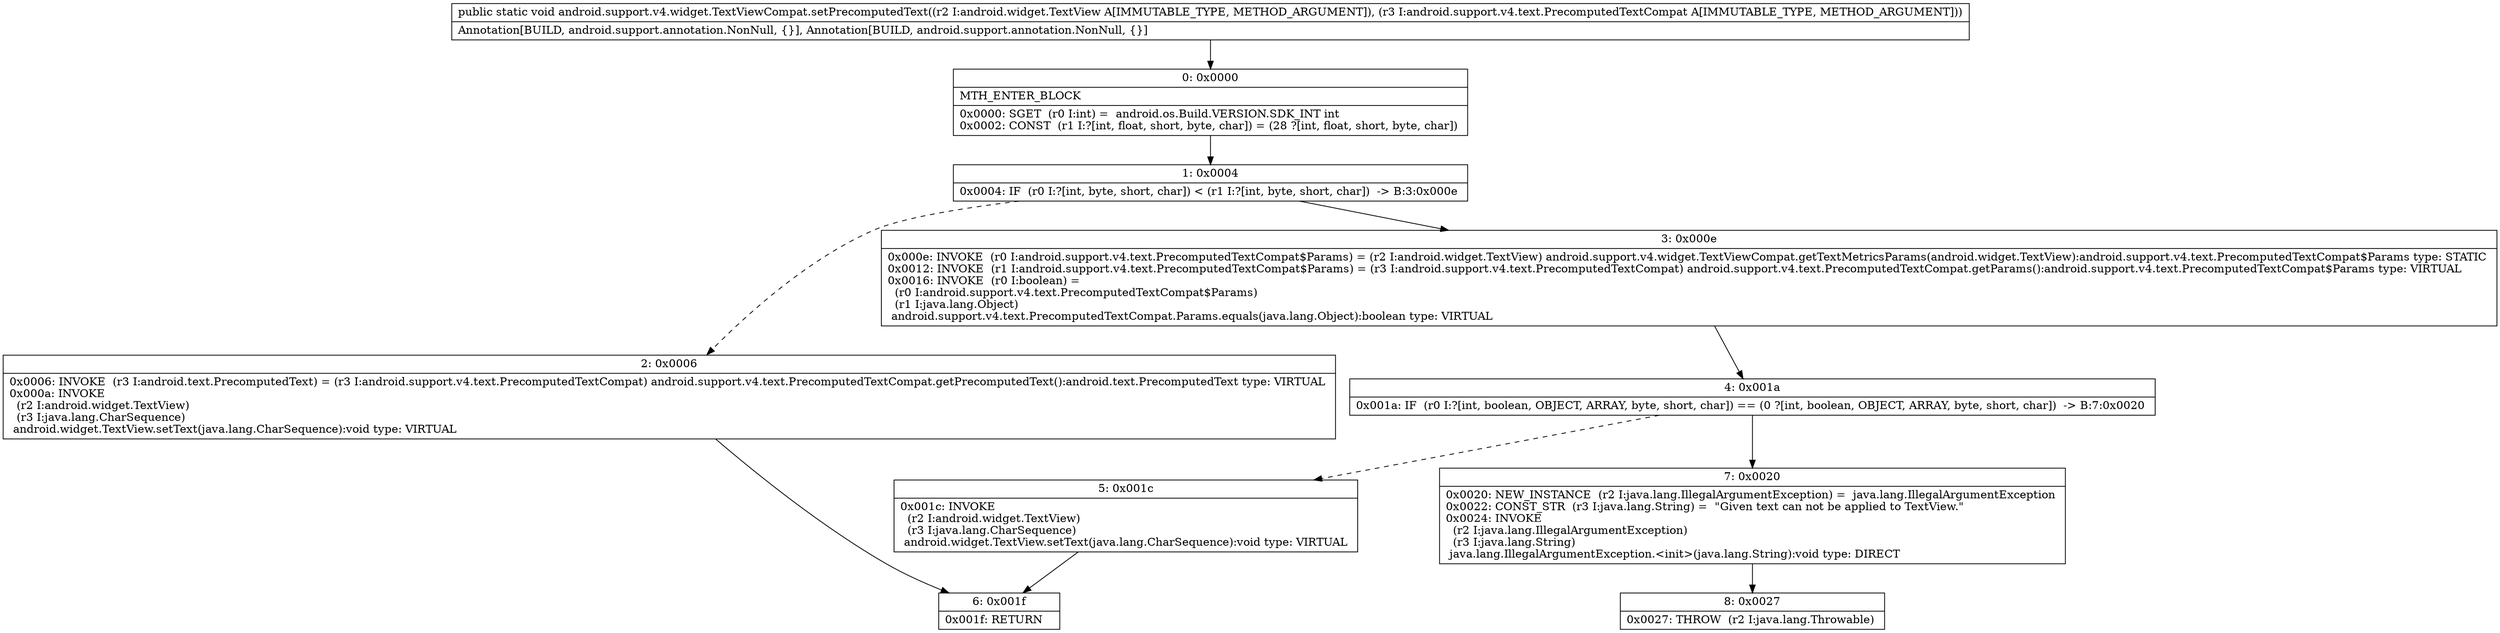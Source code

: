digraph "CFG forandroid.support.v4.widget.TextViewCompat.setPrecomputedText(Landroid\/widget\/TextView;Landroid\/support\/v4\/text\/PrecomputedTextCompat;)V" {
Node_0 [shape=record,label="{0\:\ 0x0000|MTH_ENTER_BLOCK\l|0x0000: SGET  (r0 I:int) =  android.os.Build.VERSION.SDK_INT int \l0x0002: CONST  (r1 I:?[int, float, short, byte, char]) = (28 ?[int, float, short, byte, char]) \l}"];
Node_1 [shape=record,label="{1\:\ 0x0004|0x0004: IF  (r0 I:?[int, byte, short, char]) \< (r1 I:?[int, byte, short, char])  \-\> B:3:0x000e \l}"];
Node_2 [shape=record,label="{2\:\ 0x0006|0x0006: INVOKE  (r3 I:android.text.PrecomputedText) = (r3 I:android.support.v4.text.PrecomputedTextCompat) android.support.v4.text.PrecomputedTextCompat.getPrecomputedText():android.text.PrecomputedText type: VIRTUAL \l0x000a: INVOKE  \l  (r2 I:android.widget.TextView)\l  (r3 I:java.lang.CharSequence)\l android.widget.TextView.setText(java.lang.CharSequence):void type: VIRTUAL \l}"];
Node_3 [shape=record,label="{3\:\ 0x000e|0x000e: INVOKE  (r0 I:android.support.v4.text.PrecomputedTextCompat$Params) = (r2 I:android.widget.TextView) android.support.v4.widget.TextViewCompat.getTextMetricsParams(android.widget.TextView):android.support.v4.text.PrecomputedTextCompat$Params type: STATIC \l0x0012: INVOKE  (r1 I:android.support.v4.text.PrecomputedTextCompat$Params) = (r3 I:android.support.v4.text.PrecomputedTextCompat) android.support.v4.text.PrecomputedTextCompat.getParams():android.support.v4.text.PrecomputedTextCompat$Params type: VIRTUAL \l0x0016: INVOKE  (r0 I:boolean) = \l  (r0 I:android.support.v4.text.PrecomputedTextCompat$Params)\l  (r1 I:java.lang.Object)\l android.support.v4.text.PrecomputedTextCompat.Params.equals(java.lang.Object):boolean type: VIRTUAL \l}"];
Node_4 [shape=record,label="{4\:\ 0x001a|0x001a: IF  (r0 I:?[int, boolean, OBJECT, ARRAY, byte, short, char]) == (0 ?[int, boolean, OBJECT, ARRAY, byte, short, char])  \-\> B:7:0x0020 \l}"];
Node_5 [shape=record,label="{5\:\ 0x001c|0x001c: INVOKE  \l  (r2 I:android.widget.TextView)\l  (r3 I:java.lang.CharSequence)\l android.widget.TextView.setText(java.lang.CharSequence):void type: VIRTUAL \l}"];
Node_6 [shape=record,label="{6\:\ 0x001f|0x001f: RETURN   \l}"];
Node_7 [shape=record,label="{7\:\ 0x0020|0x0020: NEW_INSTANCE  (r2 I:java.lang.IllegalArgumentException) =  java.lang.IllegalArgumentException \l0x0022: CONST_STR  (r3 I:java.lang.String) =  \"Given text can not be applied to TextView.\" \l0x0024: INVOKE  \l  (r2 I:java.lang.IllegalArgumentException)\l  (r3 I:java.lang.String)\l java.lang.IllegalArgumentException.\<init\>(java.lang.String):void type: DIRECT \l}"];
Node_8 [shape=record,label="{8\:\ 0x0027|0x0027: THROW  (r2 I:java.lang.Throwable) \l}"];
MethodNode[shape=record,label="{public static void android.support.v4.widget.TextViewCompat.setPrecomputedText((r2 I:android.widget.TextView A[IMMUTABLE_TYPE, METHOD_ARGUMENT]), (r3 I:android.support.v4.text.PrecomputedTextCompat A[IMMUTABLE_TYPE, METHOD_ARGUMENT]))  | Annotation[BUILD, android.support.annotation.NonNull, \{\}], Annotation[BUILD, android.support.annotation.NonNull, \{\}]\l}"];
MethodNode -> Node_0;
Node_0 -> Node_1;
Node_1 -> Node_2[style=dashed];
Node_1 -> Node_3;
Node_2 -> Node_6;
Node_3 -> Node_4;
Node_4 -> Node_5[style=dashed];
Node_4 -> Node_7;
Node_5 -> Node_6;
Node_7 -> Node_8;
}

